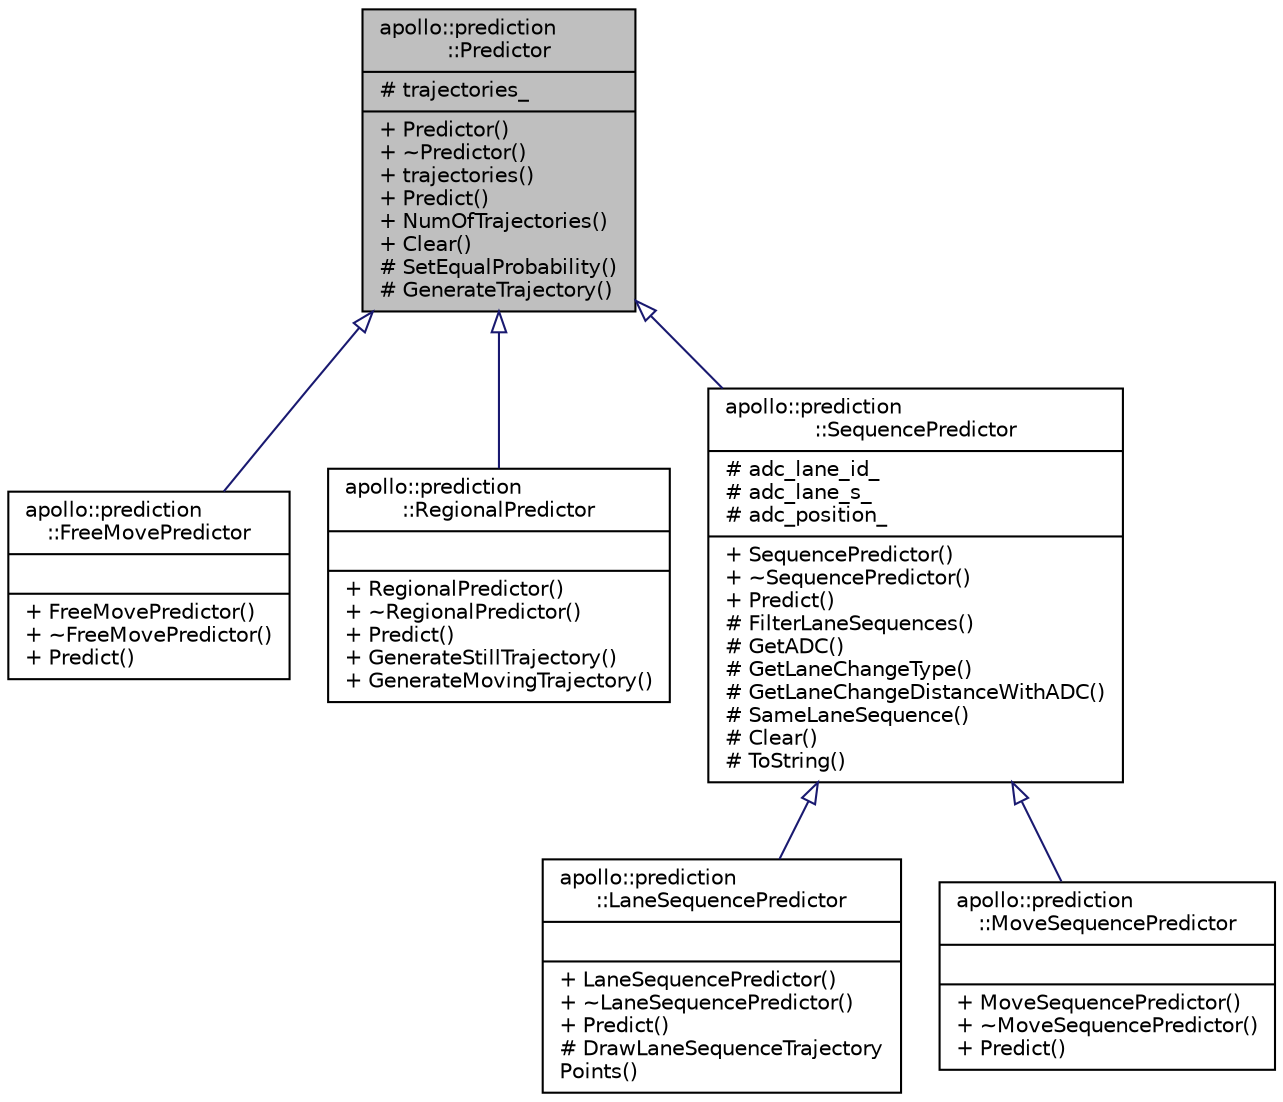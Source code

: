 digraph "apollo::prediction::Predictor"
{
  edge [fontname="Helvetica",fontsize="10",labelfontname="Helvetica",labelfontsize="10"];
  node [fontname="Helvetica",fontsize="10",shape=record];
  Node0 [label="{apollo::prediction\l::Predictor\n|# trajectories_\l|+ Predictor()\l+ ~Predictor()\l+ trajectories()\l+ Predict()\l+ NumOfTrajectories()\l+ Clear()\l# SetEqualProbability()\l# GenerateTrajectory()\l}",height=0.2,width=0.4,color="black", fillcolor="grey75", style="filled", fontcolor="black"];
  Node0 -> Node1 [dir="back",color="midnightblue",fontsize="10",style="solid",arrowtail="onormal",fontname="Helvetica"];
  Node1 [label="{apollo::prediction\l::FreeMovePredictor\n||+ FreeMovePredictor()\l+ ~FreeMovePredictor()\l+ Predict()\l}",height=0.2,width=0.4,color="black", fillcolor="white", style="filled",URL="$classapollo_1_1prediction_1_1FreeMovePredictor.html"];
  Node0 -> Node2 [dir="back",color="midnightblue",fontsize="10",style="solid",arrowtail="onormal",fontname="Helvetica"];
  Node2 [label="{apollo::prediction\l::RegionalPredictor\n||+ RegionalPredictor()\l+ ~RegionalPredictor()\l+ Predict()\l+ GenerateStillTrajectory()\l+ GenerateMovingTrajectory()\l}",height=0.2,width=0.4,color="black", fillcolor="white", style="filled",URL="$classapollo_1_1prediction_1_1RegionalPredictor.html"];
  Node0 -> Node3 [dir="back",color="midnightblue",fontsize="10",style="solid",arrowtail="onormal",fontname="Helvetica"];
  Node3 [label="{apollo::prediction\l::SequencePredictor\n|# adc_lane_id_\l# adc_lane_s_\l# adc_position_\l|+ SequencePredictor()\l+ ~SequencePredictor()\l+ Predict()\l# FilterLaneSequences()\l# GetADC()\l# GetLaneChangeType()\l# GetLaneChangeDistanceWithADC()\l# SameLaneSequence()\l# Clear()\l# ToString()\l}",height=0.2,width=0.4,color="black", fillcolor="white", style="filled",URL="$classapollo_1_1prediction_1_1SequencePredictor.html"];
  Node3 -> Node4 [dir="back",color="midnightblue",fontsize="10",style="solid",arrowtail="onormal",fontname="Helvetica"];
  Node4 [label="{apollo::prediction\l::LaneSequencePredictor\n||+ LaneSequencePredictor()\l+ ~LaneSequencePredictor()\l+ Predict()\l# DrawLaneSequenceTrajectory\lPoints()\l}",height=0.2,width=0.4,color="black", fillcolor="white", style="filled",URL="$classapollo_1_1prediction_1_1LaneSequencePredictor.html"];
  Node3 -> Node5 [dir="back",color="midnightblue",fontsize="10",style="solid",arrowtail="onormal",fontname="Helvetica"];
  Node5 [label="{apollo::prediction\l::MoveSequencePredictor\n||+ MoveSequencePredictor()\l+ ~MoveSequencePredictor()\l+ Predict()\l}",height=0.2,width=0.4,color="black", fillcolor="white", style="filled",URL="$classapollo_1_1prediction_1_1MoveSequencePredictor.html"];
}
